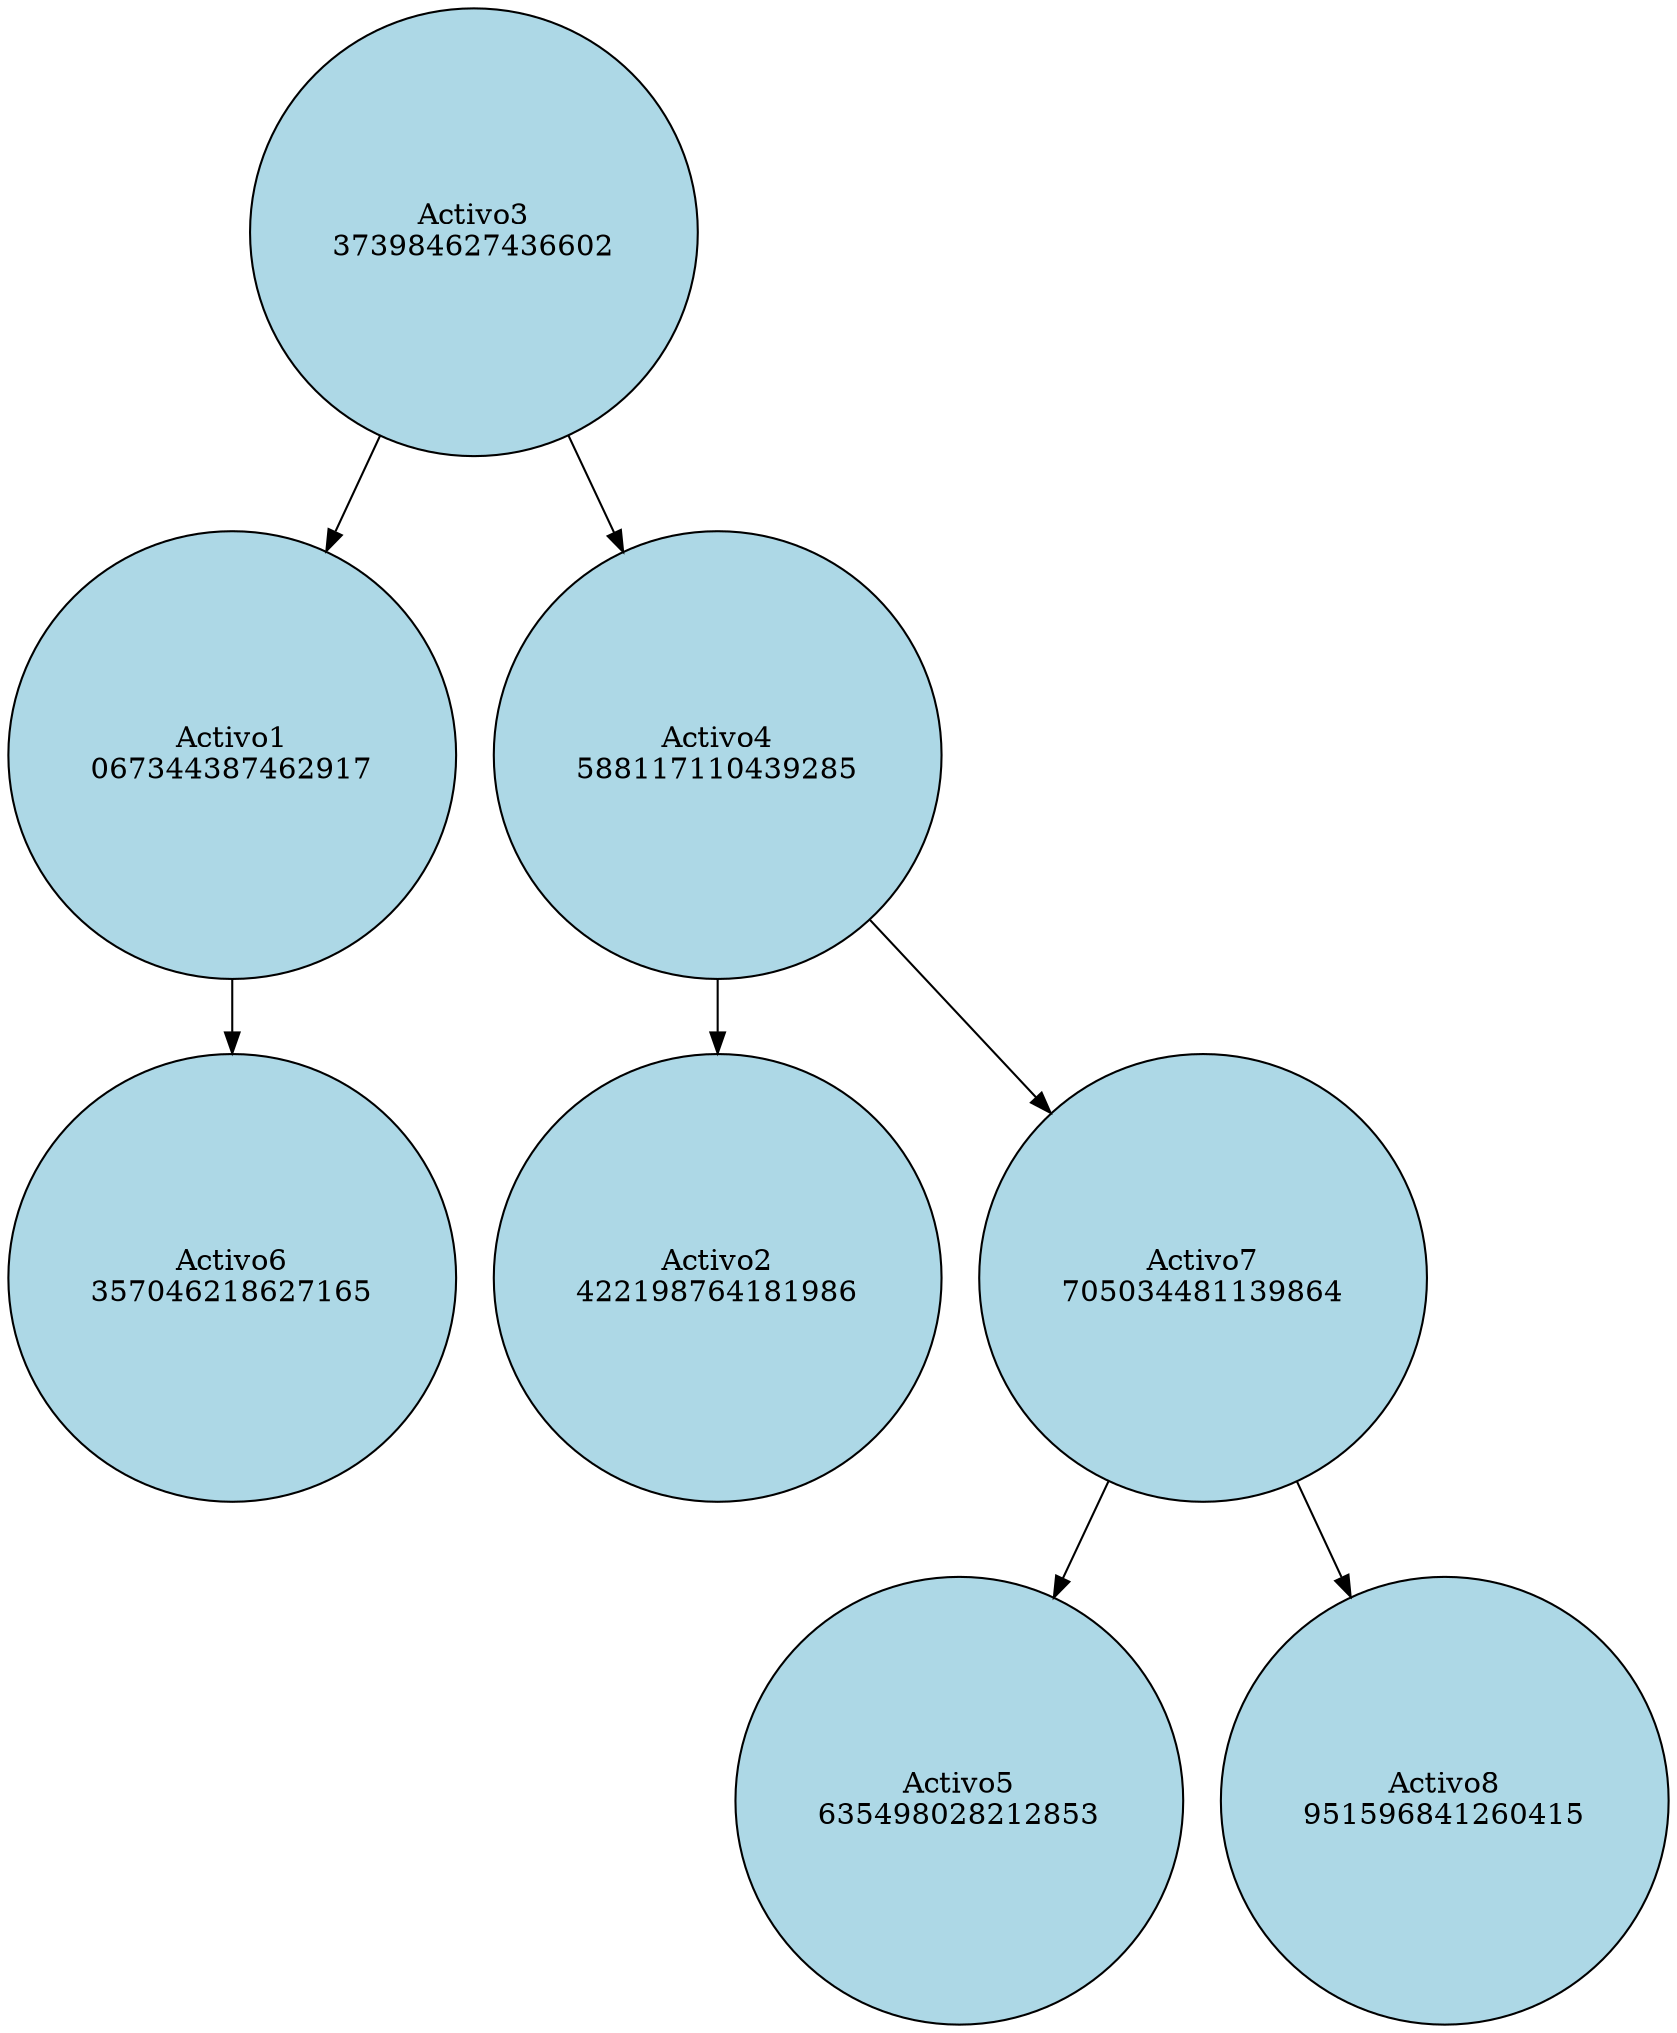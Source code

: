 digraph AVL {
    node [shape=circle, style=filled];
    "373984627436602" [label="Activo3\n373984627436602", fillcolor=lightblue];
    "373984627436602" -> "067344387462917";
    "067344387462917" [label="Activo1\n067344387462917", fillcolor=lightblue];
    "067344387462917" -> "357046218627165";
    "357046218627165" [label="Activo6\n357046218627165", fillcolor=lightblue];
    "373984627436602" -> "588117110439285";
    "588117110439285" [label="Activo4\n588117110439285", fillcolor=lightblue];
    "588117110439285" -> "422198764181986";
    "422198764181986" [label="Activo2\n422198764181986", fillcolor=lightblue];
    "588117110439285" -> "705034481139864";
    "705034481139864" [label="Activo7\n705034481139864", fillcolor=lightblue];
    "705034481139864" -> "635498028212853";
    "635498028212853" [label="Activo5\n635498028212853", fillcolor=lightblue];
    "705034481139864" -> "951596841260415";
    "951596841260415" [label="Activo8\n951596841260415", fillcolor=lightblue];
}
